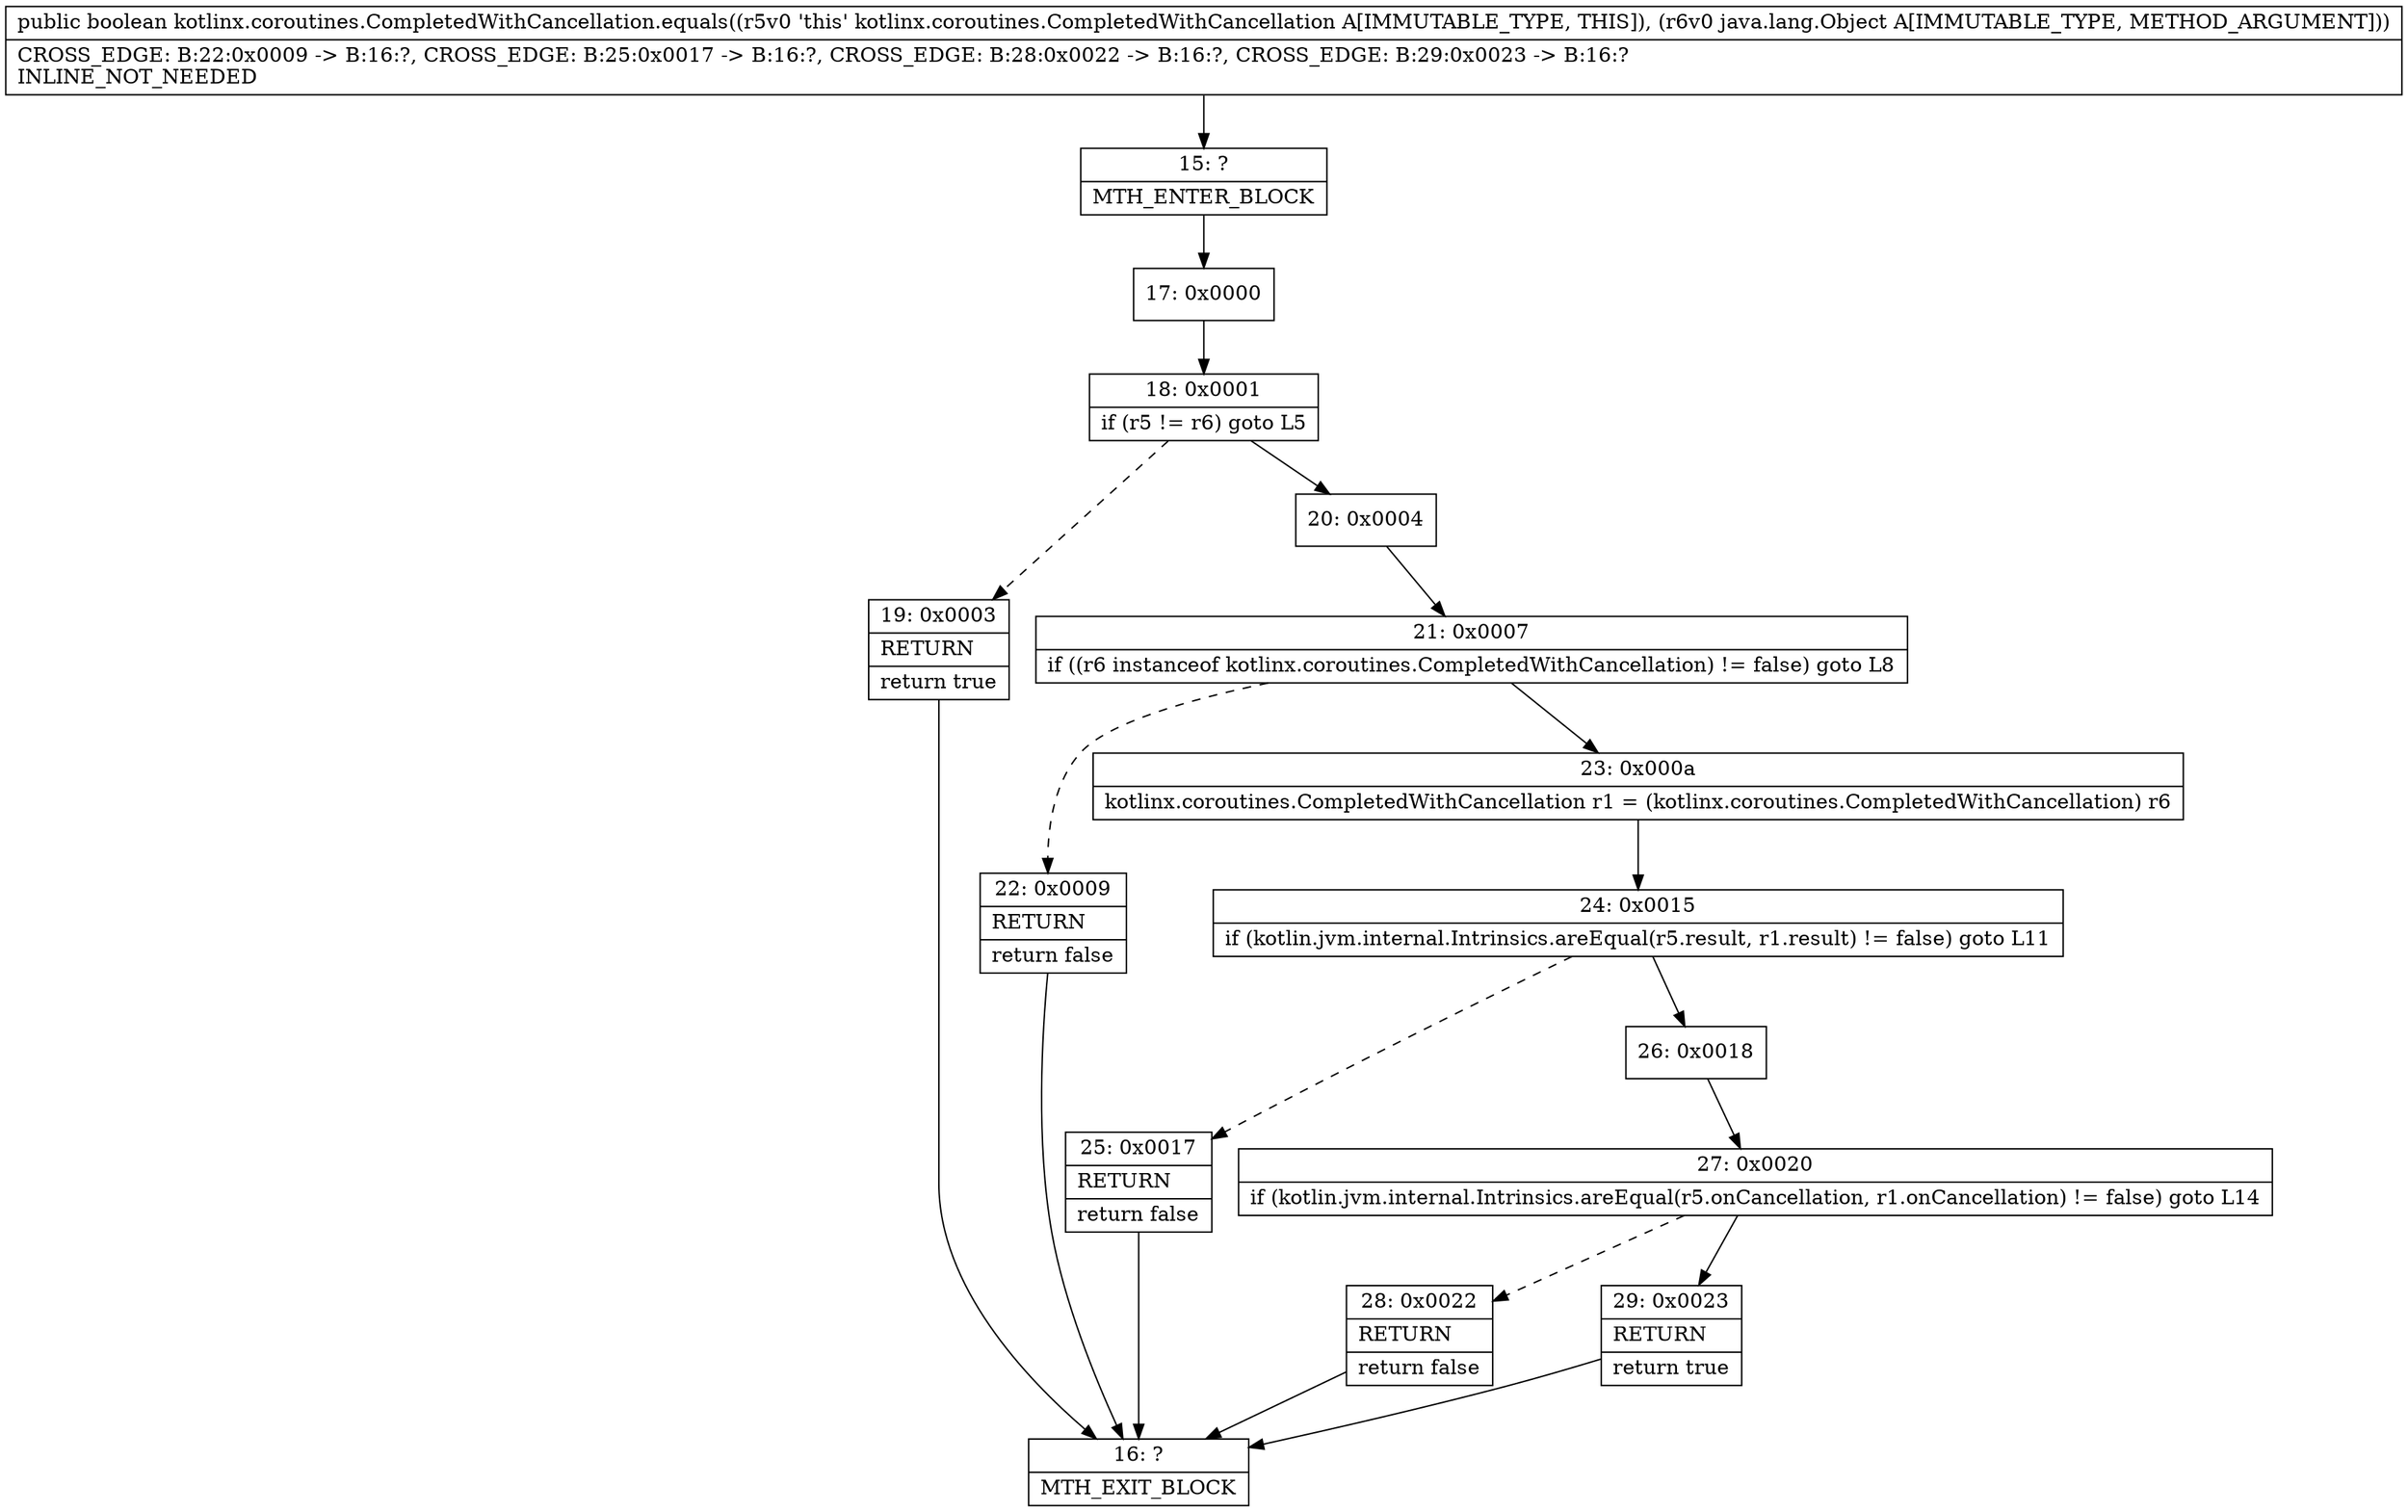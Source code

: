 digraph "CFG forkotlinx.coroutines.CompletedWithCancellation.equals(Ljava\/lang\/Object;)Z" {
Node_15 [shape=record,label="{15\:\ ?|MTH_ENTER_BLOCK\l}"];
Node_17 [shape=record,label="{17\:\ 0x0000}"];
Node_18 [shape=record,label="{18\:\ 0x0001|if (r5 != r6) goto L5\l}"];
Node_19 [shape=record,label="{19\:\ 0x0003|RETURN\l|return true\l}"];
Node_16 [shape=record,label="{16\:\ ?|MTH_EXIT_BLOCK\l}"];
Node_20 [shape=record,label="{20\:\ 0x0004}"];
Node_21 [shape=record,label="{21\:\ 0x0007|if ((r6 instanceof kotlinx.coroutines.CompletedWithCancellation) != false) goto L8\l}"];
Node_22 [shape=record,label="{22\:\ 0x0009|RETURN\l|return false\l}"];
Node_23 [shape=record,label="{23\:\ 0x000a|kotlinx.coroutines.CompletedWithCancellation r1 = (kotlinx.coroutines.CompletedWithCancellation) r6\l}"];
Node_24 [shape=record,label="{24\:\ 0x0015|if (kotlin.jvm.internal.Intrinsics.areEqual(r5.result, r1.result) != false) goto L11\l}"];
Node_25 [shape=record,label="{25\:\ 0x0017|RETURN\l|return false\l}"];
Node_26 [shape=record,label="{26\:\ 0x0018}"];
Node_27 [shape=record,label="{27\:\ 0x0020|if (kotlin.jvm.internal.Intrinsics.areEqual(r5.onCancellation, r1.onCancellation) != false) goto L14\l}"];
Node_28 [shape=record,label="{28\:\ 0x0022|RETURN\l|return false\l}"];
Node_29 [shape=record,label="{29\:\ 0x0023|RETURN\l|return true\l}"];
MethodNode[shape=record,label="{public boolean kotlinx.coroutines.CompletedWithCancellation.equals((r5v0 'this' kotlinx.coroutines.CompletedWithCancellation A[IMMUTABLE_TYPE, THIS]), (r6v0 java.lang.Object A[IMMUTABLE_TYPE, METHOD_ARGUMENT]))  | CROSS_EDGE: B:22:0x0009 \-\> B:16:?, CROSS_EDGE: B:25:0x0017 \-\> B:16:?, CROSS_EDGE: B:28:0x0022 \-\> B:16:?, CROSS_EDGE: B:29:0x0023 \-\> B:16:?\lINLINE_NOT_NEEDED\l}"];
MethodNode -> Node_15;Node_15 -> Node_17;
Node_17 -> Node_18;
Node_18 -> Node_19[style=dashed];
Node_18 -> Node_20;
Node_19 -> Node_16;
Node_20 -> Node_21;
Node_21 -> Node_22[style=dashed];
Node_21 -> Node_23;
Node_22 -> Node_16;
Node_23 -> Node_24;
Node_24 -> Node_25[style=dashed];
Node_24 -> Node_26;
Node_25 -> Node_16;
Node_26 -> Node_27;
Node_27 -> Node_28[style=dashed];
Node_27 -> Node_29;
Node_28 -> Node_16;
Node_29 -> Node_16;
}

